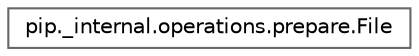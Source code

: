 digraph "Graphical Class Hierarchy"
{
 // LATEX_PDF_SIZE
  bgcolor="transparent";
  edge [fontname=Helvetica,fontsize=10,labelfontname=Helvetica,labelfontsize=10];
  node [fontname=Helvetica,fontsize=10,shape=box,height=0.2,width=0.4];
  rankdir="LR";
  Node0 [id="Node000000",label="pip._internal.operations.prepare.File",height=0.2,width=0.4,color="grey40", fillcolor="white", style="filled",URL="$dc/dcf/classpip_1_1__internal_1_1operations_1_1prepare_1_1File.html",tooltip=" "];
}
